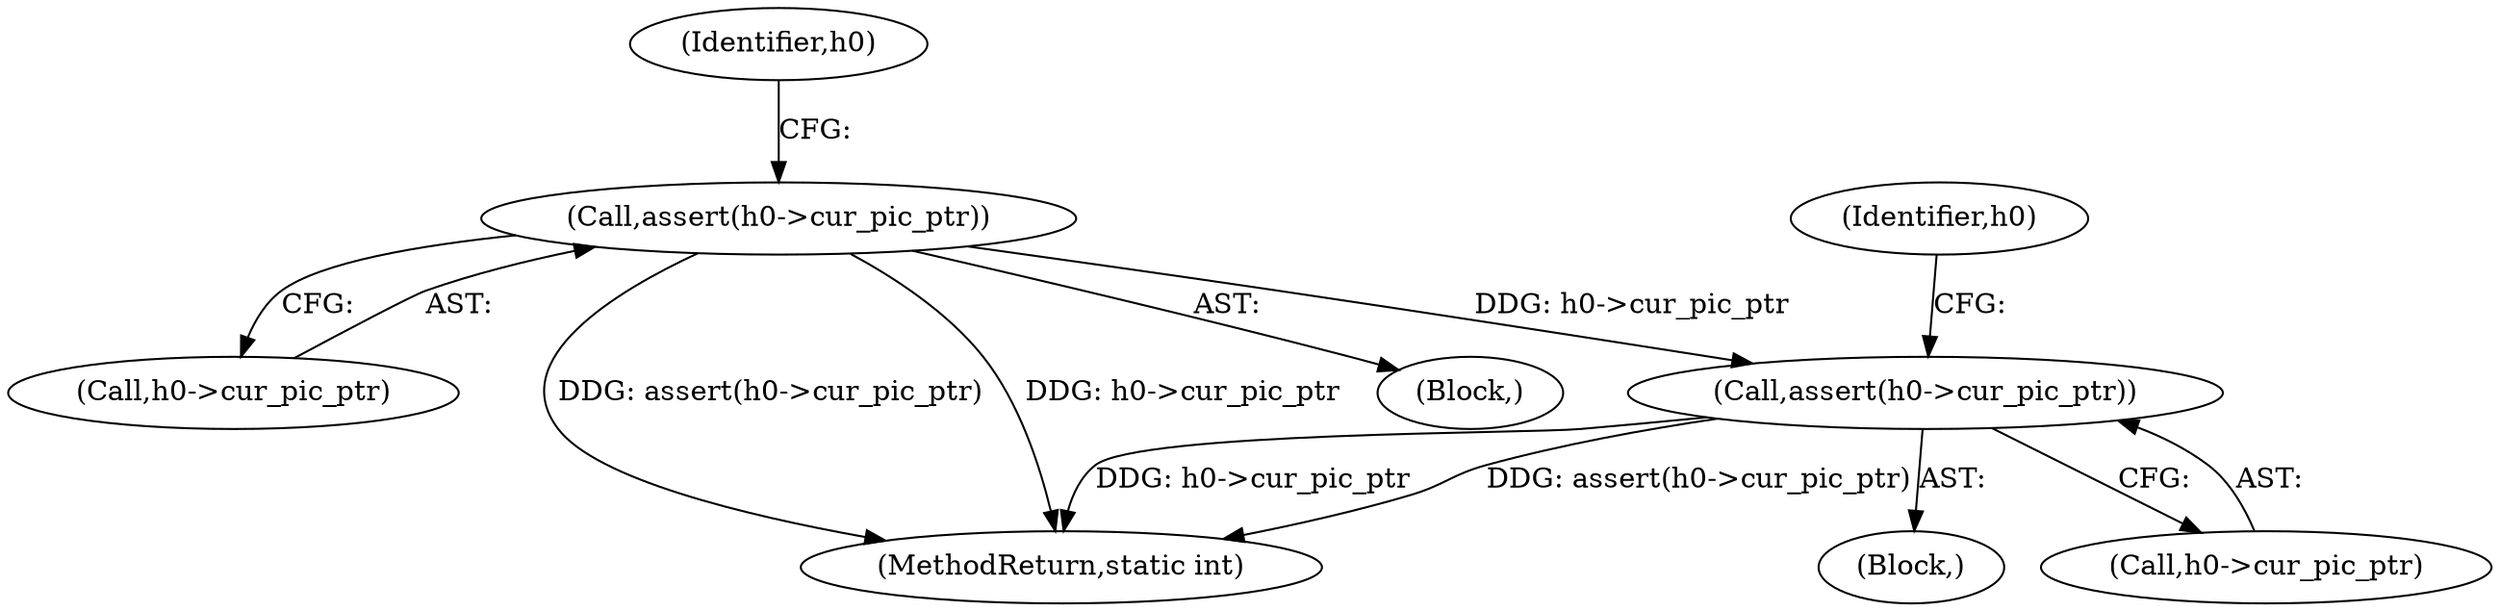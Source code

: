 digraph "0_FFmpeg_29ffeef5e73b8f41ff3a3f2242d356759c66f91f@API" {
"1001707" [label="(Call,assert(h0->cur_pic_ptr))"];
"1001267" [label="(Call,assert(h0->cur_pic_ptr))"];
"1001708" [label="(Call,h0->cur_pic_ptr)"];
"1001707" [label="(Call,assert(h0->cur_pic_ptr))"];
"1001268" [label="(Call,h0->cur_pic_ptr)"];
"1003426" [label="(MethodReturn,static int)"];
"1001267" [label="(Call,assert(h0->cur_pic_ptr))"];
"1001266" [label="(Block,)"];
"1001706" [label="(Block,)"];
"1001276" [label="(Identifier,h0)"];
"1001716" [label="(Identifier,h0)"];
"1001707" -> "1001706"  [label="AST: "];
"1001707" -> "1001708"  [label="CFG: "];
"1001708" -> "1001707"  [label="AST: "];
"1001716" -> "1001707"  [label="CFG: "];
"1001707" -> "1003426"  [label="DDG: h0->cur_pic_ptr"];
"1001707" -> "1003426"  [label="DDG: assert(h0->cur_pic_ptr)"];
"1001267" -> "1001707"  [label="DDG: h0->cur_pic_ptr"];
"1001267" -> "1001266"  [label="AST: "];
"1001267" -> "1001268"  [label="CFG: "];
"1001268" -> "1001267"  [label="AST: "];
"1001276" -> "1001267"  [label="CFG: "];
"1001267" -> "1003426"  [label="DDG: assert(h0->cur_pic_ptr)"];
"1001267" -> "1003426"  [label="DDG: h0->cur_pic_ptr"];
}
